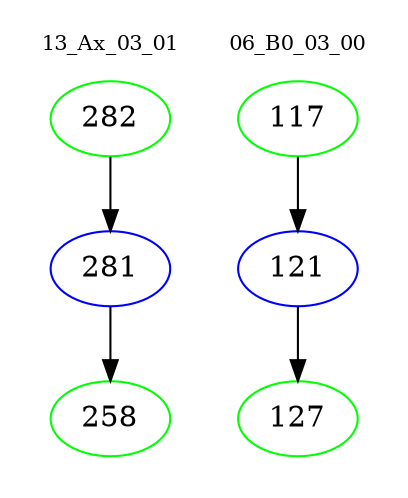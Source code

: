 digraph{
subgraph cluster_0 {
color = white
label = "13_Ax_03_01";
fontsize=10;
T0_282 [label="282", color="green"]
T0_282 -> T0_281 [color="black"]
T0_281 [label="281", color="blue"]
T0_281 -> T0_258 [color="black"]
T0_258 [label="258", color="green"]
}
subgraph cluster_1 {
color = white
label = "06_B0_03_00";
fontsize=10;
T1_117 [label="117", color="green"]
T1_117 -> T1_121 [color="black"]
T1_121 [label="121", color="blue"]
T1_121 -> T1_127 [color="black"]
T1_127 [label="127", color="green"]
}
}
